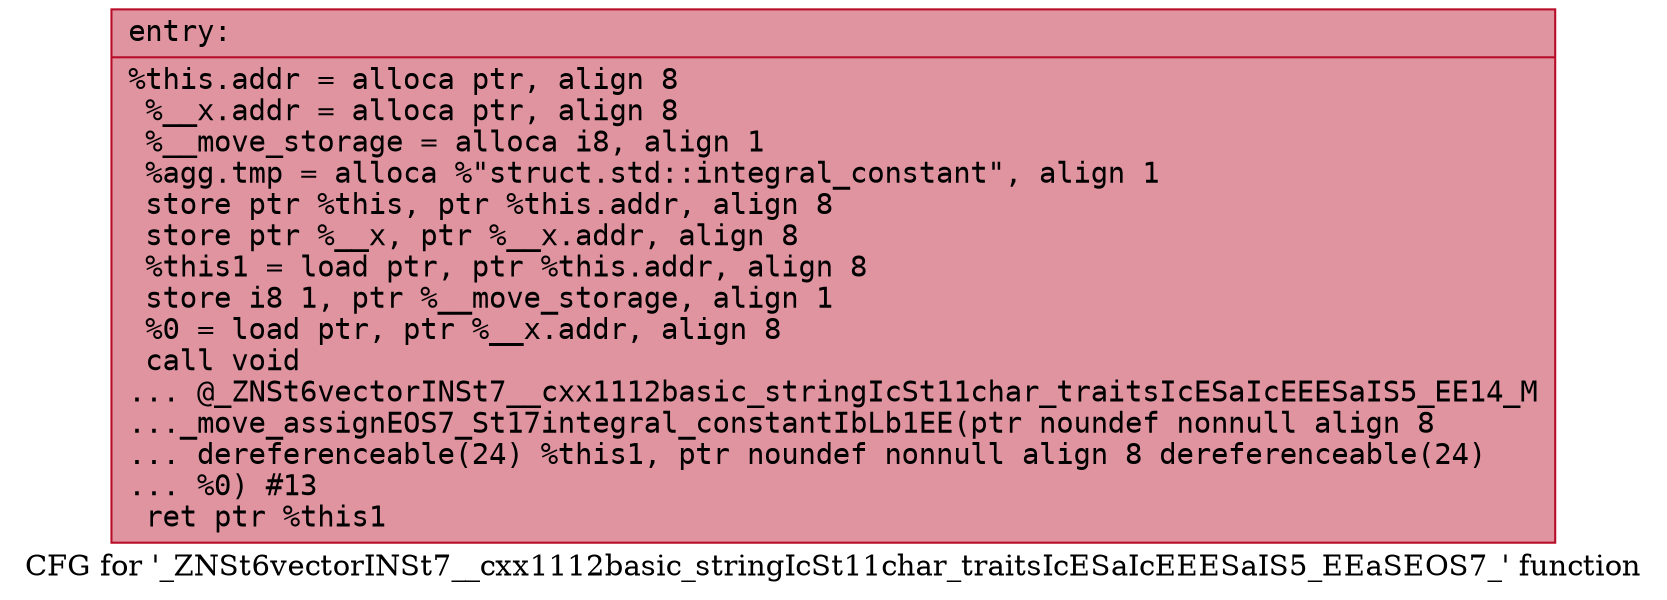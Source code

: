 digraph "CFG for '_ZNSt6vectorINSt7__cxx1112basic_stringIcSt11char_traitsIcESaIcEEESaIS5_EEaSEOS7_' function" {
	label="CFG for '_ZNSt6vectorINSt7__cxx1112basic_stringIcSt11char_traitsIcESaIcEEESaIS5_EEaSEOS7_' function";

	Node0x55e0693abbf0 [shape=record,color="#b70d28ff", style=filled, fillcolor="#b70d2870" fontname="Courier",label="{entry:\l|  %this.addr = alloca ptr, align 8\l  %__x.addr = alloca ptr, align 8\l  %__move_storage = alloca i8, align 1\l  %agg.tmp = alloca %\"struct.std::integral_constant\", align 1\l  store ptr %this, ptr %this.addr, align 8\l  store ptr %__x, ptr %__x.addr, align 8\l  %this1 = load ptr, ptr %this.addr, align 8\l  store i8 1, ptr %__move_storage, align 1\l  %0 = load ptr, ptr %__x.addr, align 8\l  call void\l... @_ZNSt6vectorINSt7__cxx1112basic_stringIcSt11char_traitsIcESaIcEEESaIS5_EE14_M\l..._move_assignEOS7_St17integral_constantIbLb1EE(ptr noundef nonnull align 8\l... dereferenceable(24) %this1, ptr noundef nonnull align 8 dereferenceable(24)\l... %0) #13\l  ret ptr %this1\l}"];
}
